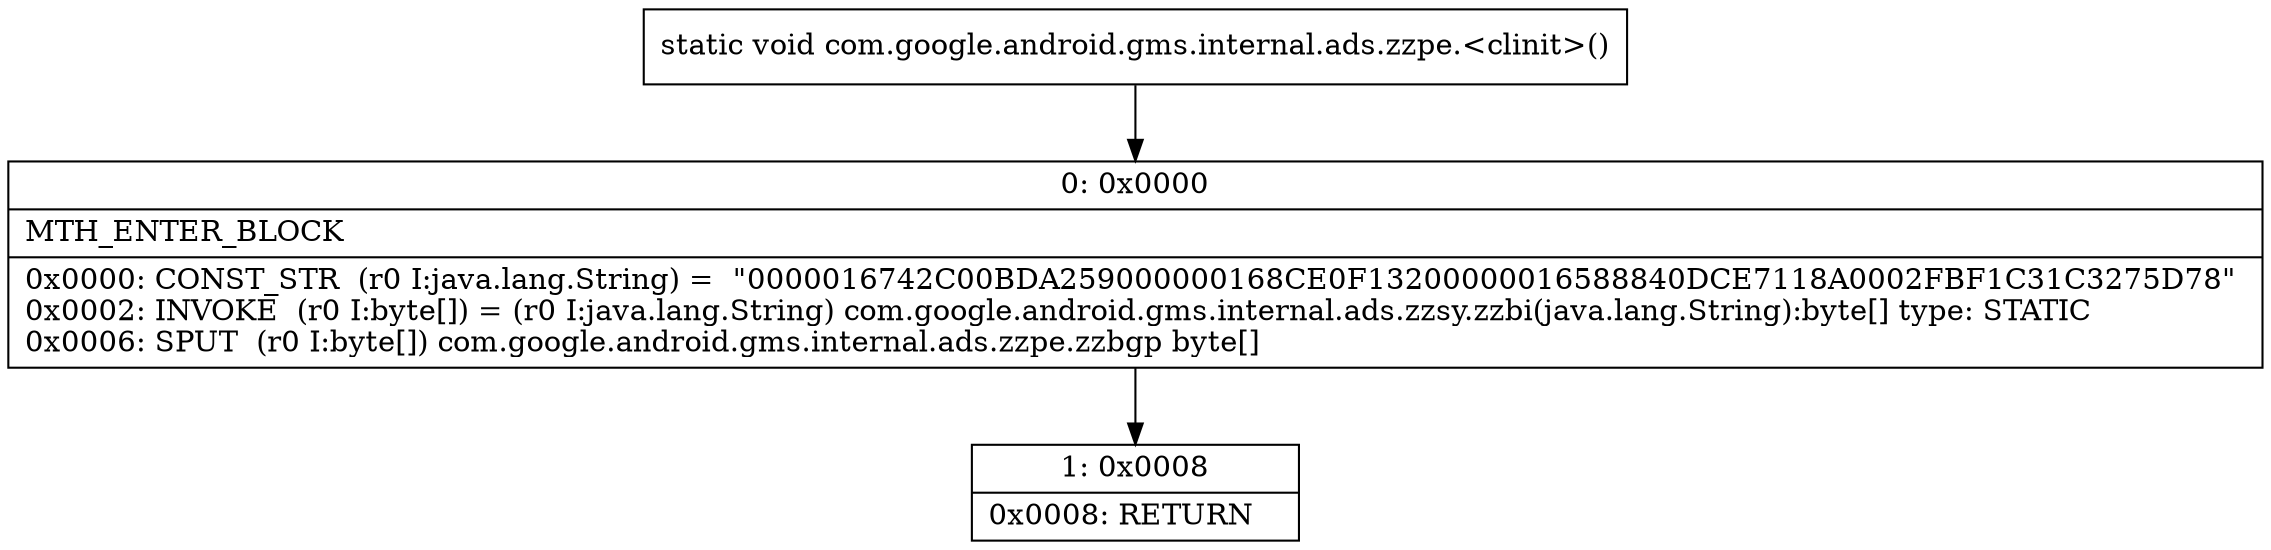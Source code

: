 digraph "CFG forcom.google.android.gms.internal.ads.zzpe.\<clinit\>()V" {
Node_0 [shape=record,label="{0\:\ 0x0000|MTH_ENTER_BLOCK\l|0x0000: CONST_STR  (r0 I:java.lang.String) =  \"0000016742C00BDA259000000168CE0F13200000016588840DCE7118A0002FBF1C31C3275D78\" \l0x0002: INVOKE  (r0 I:byte[]) = (r0 I:java.lang.String) com.google.android.gms.internal.ads.zzsy.zzbi(java.lang.String):byte[] type: STATIC \l0x0006: SPUT  (r0 I:byte[]) com.google.android.gms.internal.ads.zzpe.zzbgp byte[] \l}"];
Node_1 [shape=record,label="{1\:\ 0x0008|0x0008: RETURN   \l}"];
MethodNode[shape=record,label="{static void com.google.android.gms.internal.ads.zzpe.\<clinit\>() }"];
MethodNode -> Node_0;
Node_0 -> Node_1;
}


